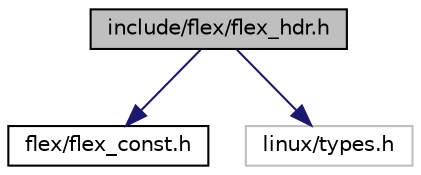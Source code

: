 digraph "include/flex/flex_hdr.h"
{
  edge [fontname="Helvetica",fontsize="10",labelfontname="Helvetica",labelfontsize="10"];
  node [fontname="Helvetica",fontsize="10",shape=record];
  Node1 [label="include/flex/flex_hdr.h",height=0.2,width=0.4,color="black", fillcolor="grey75", style="filled", fontcolor="black"];
  Node1 -> Node2 [color="midnightblue",fontsize="10",style="solid"];
  Node2 [label="flex/flex_const.h",height=0.2,width=0.4,color="black", fillcolor="white", style="filled",URL="$flex__const_8h.html"];
  Node1 -> Node3 [color="midnightblue",fontsize="10",style="solid"];
  Node3 [label="linux/types.h",height=0.2,width=0.4,color="grey75", fillcolor="white", style="filled"];
}
